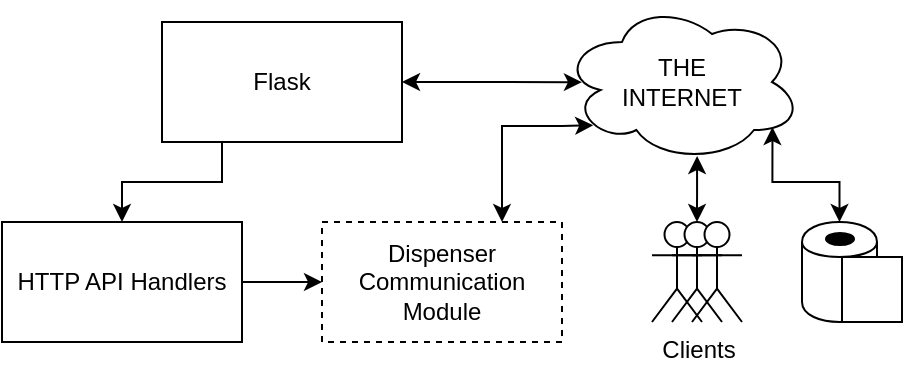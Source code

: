 <mxfile version="12.9.11" type="device"><diagram id="aGE13v05Z2sPY_vTs7nQ" name="Page-1"><mxGraphModel dx="685" dy="401" grid="1" gridSize="10" guides="1" tooltips="1" connect="1" arrows="1" fold="1" page="1" pageScale="1" pageWidth="850" pageHeight="1100" math="0" shadow="0"><root><mxCell id="0"/><mxCell id="1" parent="0"/><mxCell id="KwCunc_-vDFq7iC757fj-8" style="edgeStyle=orthogonalEdgeStyle;rounded=0;orthogonalLoop=1;jettySize=auto;html=1;exitX=1;exitY=0.5;exitDx=0;exitDy=0;entryX=0;entryY=0.5;entryDx=0;entryDy=0;" edge="1" parent="1" source="KwCunc_-vDFq7iC757fj-2" target="KwCunc_-vDFq7iC757fj-5"><mxGeometry relative="1" as="geometry"/></mxCell><mxCell id="KwCunc_-vDFq7iC757fj-2" value="HTTP API Handlers" style="rounded=0;whiteSpace=wrap;html=1;" vertex="1" parent="1"><mxGeometry x="80" y="160" width="120" height="60" as="geometry"/></mxCell><mxCell id="KwCunc_-vDFq7iC757fj-4" style="edgeStyle=orthogonalEdgeStyle;rounded=0;orthogonalLoop=1;jettySize=auto;html=1;exitX=0.25;exitY=1;exitDx=0;exitDy=0;entryX=0.5;entryY=0;entryDx=0;entryDy=0;" edge="1" parent="1" source="KwCunc_-vDFq7iC757fj-3" target="KwCunc_-vDFq7iC757fj-2"><mxGeometry relative="1" as="geometry"/></mxCell><mxCell id="KwCunc_-vDFq7iC757fj-10" style="edgeStyle=orthogonalEdgeStyle;rounded=0;orthogonalLoop=1;jettySize=auto;html=1;exitX=1;exitY=0.5;exitDx=0;exitDy=0;entryX=0.083;entryY=0.501;entryDx=0;entryDy=0;entryPerimeter=0;startArrow=classic;startFill=1;" edge="1" parent="1" source="KwCunc_-vDFq7iC757fj-3" target="KwCunc_-vDFq7iC757fj-9"><mxGeometry relative="1" as="geometry"/></mxCell><mxCell id="KwCunc_-vDFq7iC757fj-3" value="Flask" style="rounded=0;whiteSpace=wrap;html=1;" vertex="1" parent="1"><mxGeometry x="160" y="60" width="120" height="60" as="geometry"/></mxCell><mxCell id="KwCunc_-vDFq7iC757fj-27" style="edgeStyle=orthogonalEdgeStyle;rounded=0;orthogonalLoop=1;jettySize=auto;html=1;exitX=0.75;exitY=0;exitDx=0;exitDy=0;entryX=0.13;entryY=0.77;entryDx=0;entryDy=0;entryPerimeter=0;startArrow=classic;startFill=1;" edge="1" parent="1" source="KwCunc_-vDFq7iC757fj-5" target="KwCunc_-vDFq7iC757fj-9"><mxGeometry relative="1" as="geometry"><Array as="points"><mxPoint x="330" y="112"/><mxPoint x="360" y="112"/></Array></mxGeometry></mxCell><mxCell id="KwCunc_-vDFq7iC757fj-5" value="Dispenser Communication Module" style="rounded=0;whiteSpace=wrap;html=1;dashed=1;" vertex="1" parent="1"><mxGeometry x="240" y="160" width="120" height="60" as="geometry"/></mxCell><mxCell id="KwCunc_-vDFq7iC757fj-9" value="&lt;div&gt;THE&lt;/div&gt;&lt;div&gt;INTERNET&lt;br&gt;&lt;/div&gt;" style="ellipse;shape=cloud;whiteSpace=wrap;html=1;" vertex="1" parent="1"><mxGeometry x="360" y="50" width="120" height="80" as="geometry"/></mxCell><mxCell id="KwCunc_-vDFq7iC757fj-15" value="" style="shape=umlActor;verticalLabelPosition=bottom;labelBackgroundColor=#ffffff;verticalAlign=top;html=1;outlineConnect=0;" vertex="1" parent="1"><mxGeometry x="405" y="160" width="25" height="50" as="geometry"/></mxCell><mxCell id="KwCunc_-vDFq7iC757fj-21" style="edgeStyle=orthogonalEdgeStyle;rounded=0;orthogonalLoop=1;jettySize=auto;html=1;exitX=0.5;exitY=0;exitDx=0;exitDy=0;exitPerimeter=0;startArrow=classic;startFill=1;" edge="1" parent="1" source="KwCunc_-vDFq7iC757fj-18"><mxGeometry relative="1" as="geometry"><mxPoint x="427.556" y="127" as="targetPoint"/></mxGeometry></mxCell><mxCell id="KwCunc_-vDFq7iC757fj-18" value="Clients" style="shape=umlActor;verticalLabelPosition=bottom;labelBackgroundColor=#ffffff;verticalAlign=top;html=1;outlineConnect=0;" vertex="1" parent="1"><mxGeometry x="415" y="160" width="25" height="50" as="geometry"/></mxCell><mxCell id="KwCunc_-vDFq7iC757fj-19" value="" style="shape=umlActor;verticalLabelPosition=bottom;labelBackgroundColor=#ffffff;verticalAlign=top;html=1;outlineConnect=0;" vertex="1" parent="1"><mxGeometry x="425" y="160" width="25" height="50" as="geometry"/></mxCell><mxCell id="KwCunc_-vDFq7iC757fj-25" style="edgeStyle=orthogonalEdgeStyle;rounded=0;orthogonalLoop=1;jettySize=auto;html=1;entryX=0.877;entryY=0.782;entryDx=0;entryDy=0;entryPerimeter=0;startArrow=classic;startFill=1;" edge="1" parent="1" source="KwCunc_-vDFq7iC757fj-22" target="KwCunc_-vDFq7iC757fj-9"><mxGeometry relative="1" as="geometry"/></mxCell><mxCell id="KwCunc_-vDFq7iC757fj-22" value="" style="shape=cylinder;whiteSpace=wrap;html=1;boundedLbl=1;backgroundOutline=1;" vertex="1" parent="1"><mxGeometry x="480" y="160" width="37.5" height="50" as="geometry"/></mxCell><mxCell id="KwCunc_-vDFq7iC757fj-23" value="" style="rounded=0;whiteSpace=wrap;html=1;" vertex="1" parent="1"><mxGeometry x="500" y="177.5" width="30" height="32.5" as="geometry"/></mxCell><mxCell id="KwCunc_-vDFq7iC757fj-24" value="" style="ellipse;whiteSpace=wrap;html=1;fillColor=#000000;" vertex="1" parent="1"><mxGeometry x="492" y="165.5" width="14" height="6" as="geometry"/></mxCell></root></mxGraphModel></diagram></mxfile>